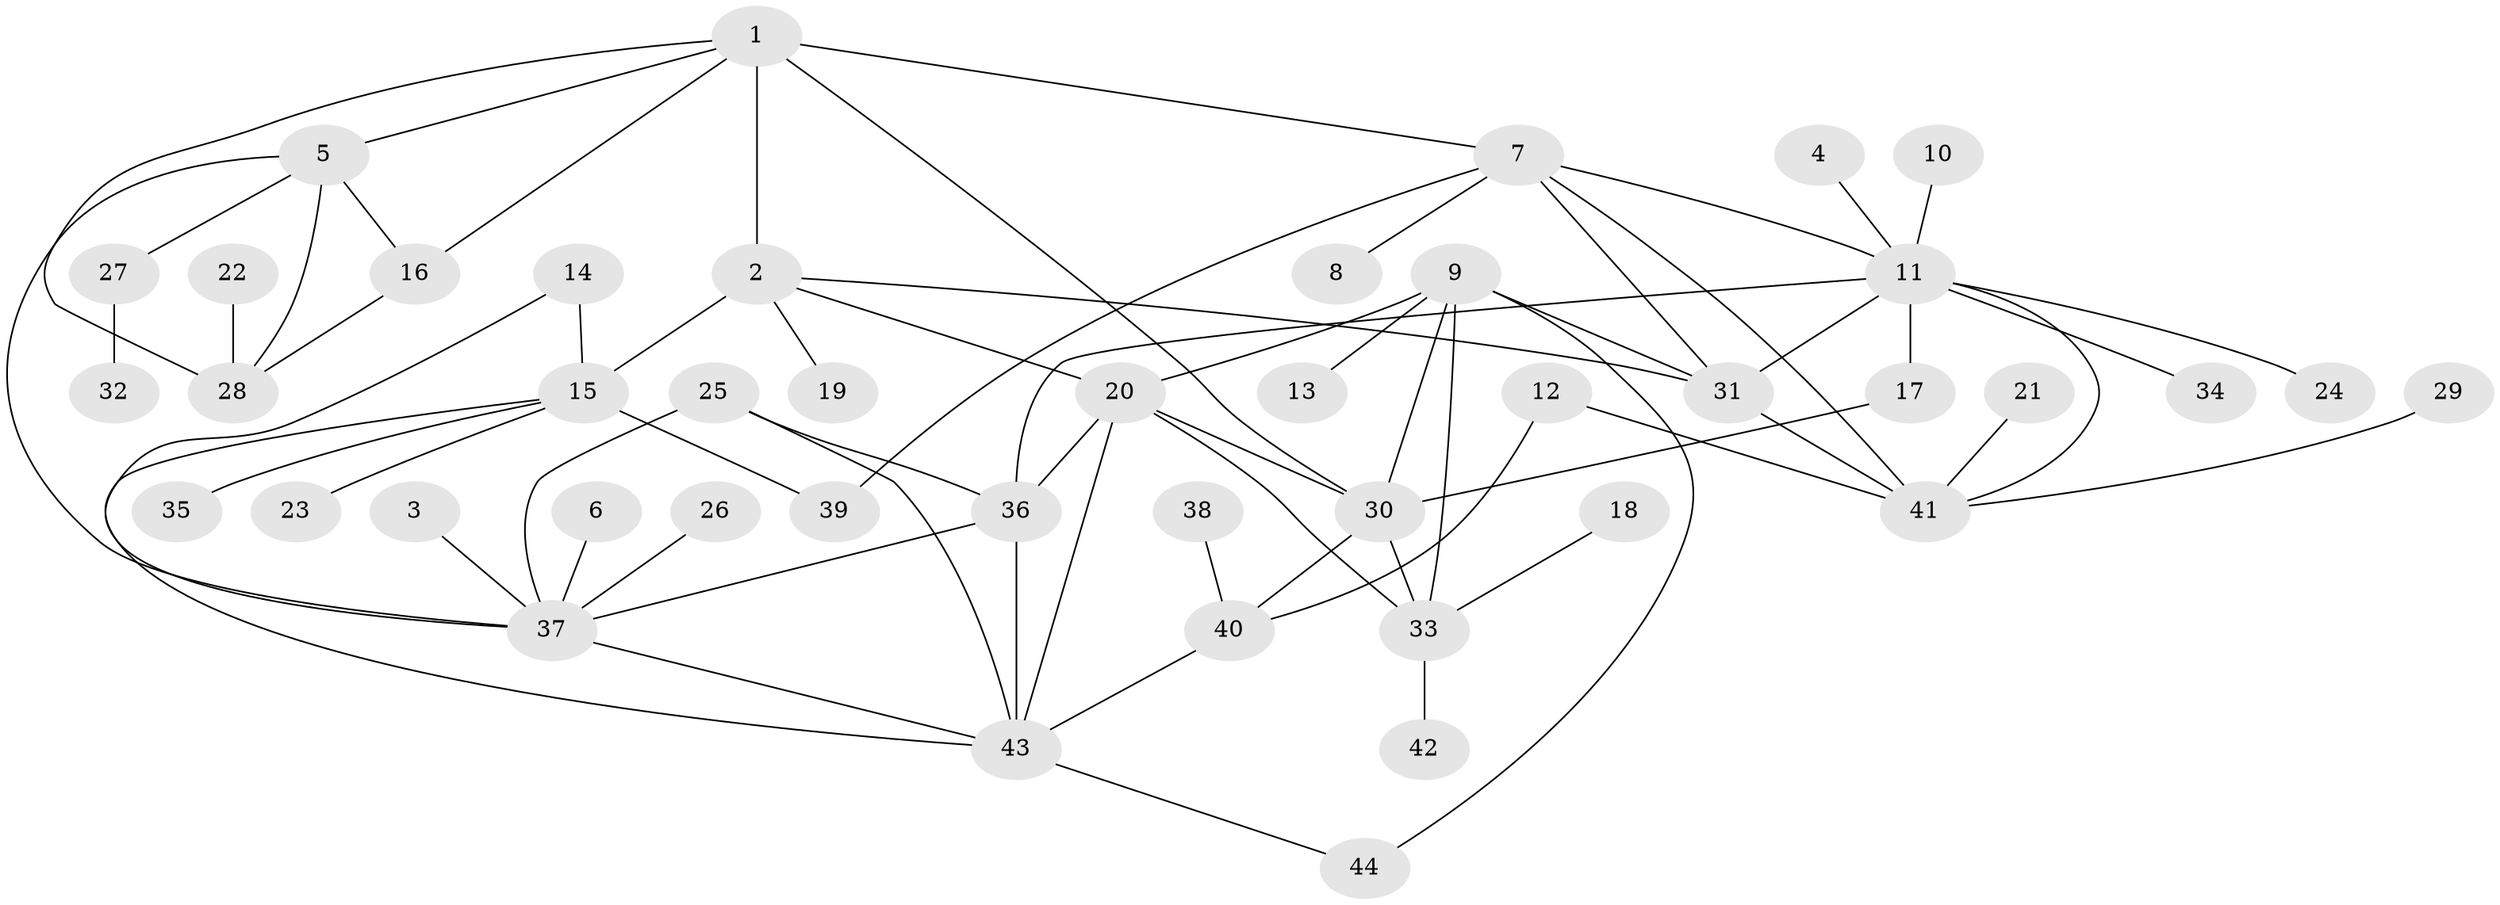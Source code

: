 // original degree distribution, {7: 0.06896551724137931, 6: 0.034482758620689655, 5: 0.034482758620689655, 8: 0.022988505747126436, 11: 0.011494252873563218, 4: 0.034482758620689655, 10: 0.022988505747126436, 9: 0.011494252873563218, 1: 0.5517241379310345, 3: 0.034482758620689655, 2: 0.1724137931034483}
// Generated by graph-tools (version 1.1) at 2025/02/03/09/25 03:02:42]
// undirected, 44 vertices, 68 edges
graph export_dot {
graph [start="1"]
  node [color=gray90,style=filled];
  1;
  2;
  3;
  4;
  5;
  6;
  7;
  8;
  9;
  10;
  11;
  12;
  13;
  14;
  15;
  16;
  17;
  18;
  19;
  20;
  21;
  22;
  23;
  24;
  25;
  26;
  27;
  28;
  29;
  30;
  31;
  32;
  33;
  34;
  35;
  36;
  37;
  38;
  39;
  40;
  41;
  42;
  43;
  44;
  1 -- 2 [weight=1.0];
  1 -- 5 [weight=1.0];
  1 -- 7 [weight=1.0];
  1 -- 16 [weight=1.0];
  1 -- 28 [weight=1.0];
  1 -- 30 [weight=2.0];
  2 -- 15 [weight=3.0];
  2 -- 19 [weight=1.0];
  2 -- 20 [weight=1.0];
  2 -- 31 [weight=1.0];
  3 -- 37 [weight=1.0];
  4 -- 11 [weight=1.0];
  5 -- 16 [weight=1.0];
  5 -- 27 [weight=1.0];
  5 -- 28 [weight=1.0];
  5 -- 37 [weight=1.0];
  6 -- 37 [weight=1.0];
  7 -- 8 [weight=1.0];
  7 -- 11 [weight=1.0];
  7 -- 31 [weight=1.0];
  7 -- 39 [weight=1.0];
  7 -- 41 [weight=1.0];
  9 -- 13 [weight=1.0];
  9 -- 20 [weight=1.0];
  9 -- 30 [weight=1.0];
  9 -- 31 [weight=1.0];
  9 -- 33 [weight=1.0];
  9 -- 44 [weight=1.0];
  10 -- 11 [weight=1.0];
  11 -- 17 [weight=1.0];
  11 -- 24 [weight=1.0];
  11 -- 31 [weight=1.0];
  11 -- 34 [weight=1.0];
  11 -- 36 [weight=1.0];
  11 -- 41 [weight=1.0];
  12 -- 40 [weight=1.0];
  12 -- 41 [weight=1.0];
  14 -- 15 [weight=1.0];
  14 -- 37 [weight=1.0];
  15 -- 23 [weight=1.0];
  15 -- 35 [weight=1.0];
  15 -- 39 [weight=1.0];
  15 -- 43 [weight=1.0];
  16 -- 28 [weight=1.0];
  17 -- 30 [weight=1.0];
  18 -- 33 [weight=1.0];
  20 -- 30 [weight=1.0];
  20 -- 33 [weight=1.0];
  20 -- 36 [weight=1.0];
  20 -- 43 [weight=1.0];
  21 -- 41 [weight=1.0];
  22 -- 28 [weight=1.0];
  25 -- 36 [weight=1.0];
  25 -- 37 [weight=1.0];
  25 -- 43 [weight=1.0];
  26 -- 37 [weight=1.0];
  27 -- 32 [weight=1.0];
  29 -- 41 [weight=1.0];
  30 -- 33 [weight=1.0];
  30 -- 40 [weight=1.0];
  31 -- 41 [weight=1.0];
  33 -- 42 [weight=1.0];
  36 -- 37 [weight=1.0];
  36 -- 43 [weight=1.0];
  37 -- 43 [weight=1.0];
  38 -- 40 [weight=1.0];
  40 -- 43 [weight=1.0];
  43 -- 44 [weight=1.0];
}
